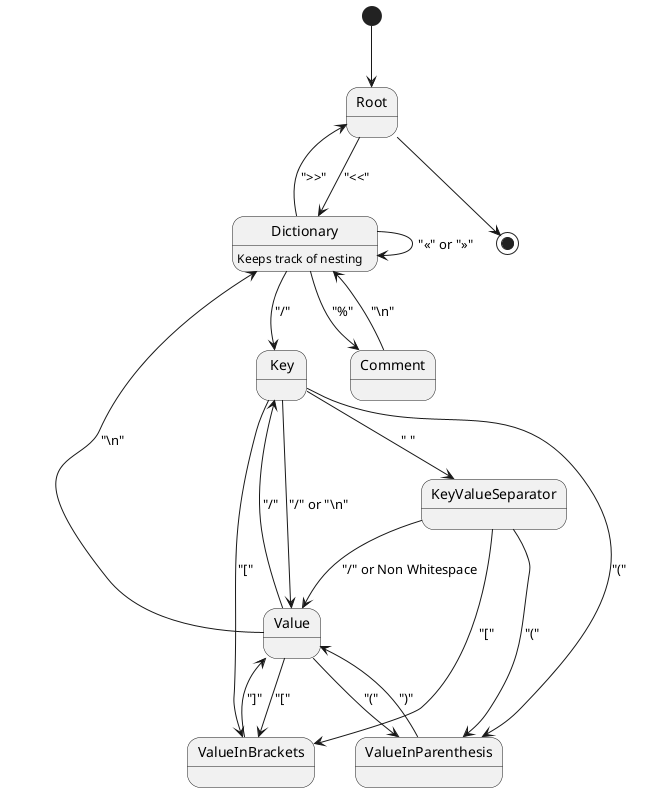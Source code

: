 @startuml

[*] --> Root
Dictionary : Keeps track of nesting
Root --> Dictionary : "<<"
Dictionary --> Dictionary : "<<" or ">>"
Dictionary --> Root : ">>"
Dictionary --> Key : "/"
Key --> KeyValueSeparator : " "
Key --> Value : "/" or "\\n"
KeyValueSeparator --> Value : "/" or Non Whitespace
Value --> Key : "/"
Value --> Dictionary : "\\n"
Dictionary --> Comment : "%"
Comment --> Dictionary : "\\n"
Key --> ValueInParenthesis : "("
KeyValueSeparator --> ValueInParenthesis : "("
Value --> ValueInParenthesis : "("
ValueInParenthesis --> Value : ")"
Key --> ValueInBrackets : "["
KeyValueSeparator --> ValueInBrackets : "["
Value --> ValueInBrackets : "["
ValueInBrackets --> Value : "]"
Root --> [*]

@enduml
